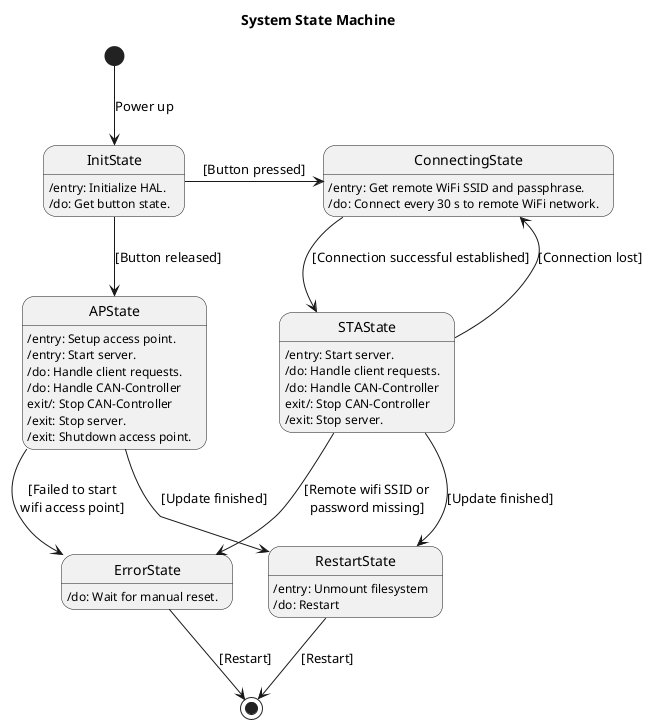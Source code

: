 @startuml

title System State Machine

InitState: /entry: Initialize HAL.
InitState: /do: Get button state.

APState: /entry: Setup access point.
APState: /entry: Start server.
APState: /do: Handle client requests.
APState: /do: Handle CAN-Controller
APState: exit/: Stop CAN-Controller
APState: /exit: Stop server.
APState: /exit: Shutdown access point.

ConnectingState: /entry: Get remote WiFi SSID and passphrase.
ConnectingState: /do: Connect every 30 s to remote WiFi network.

STAState: /entry: Start server.
STAState: /do: Handle client requests.
STAState: /do: Handle CAN-Controller
STAState: exit/: Stop CAN-Controller
STAState: /exit: Stop server.

ErrorState: /do: Wait for manual reset.

RestartState: /entry: Unmount filesystem
RestartState: /do: Restart

[*] --> InitState: Power up
InitState --> APState: [Button released]
InitState -> ConnectingState: [Button pressed]
APState --> ErrorState: [Failed to start\nwifi access point]
APState --> RestartState: [Update finished]
STAState --> ErrorState: [Remote wifi SSID or\npassword missing]
ConnectingState --> STAState: [Connection successful established]
STAState --> ConnectingState: [Connection lost]
STAState --> RestartState: [Update finished]
ErrorState --> [*]: [Restart]
RestartState --> [*]: [Restart]

@enduml